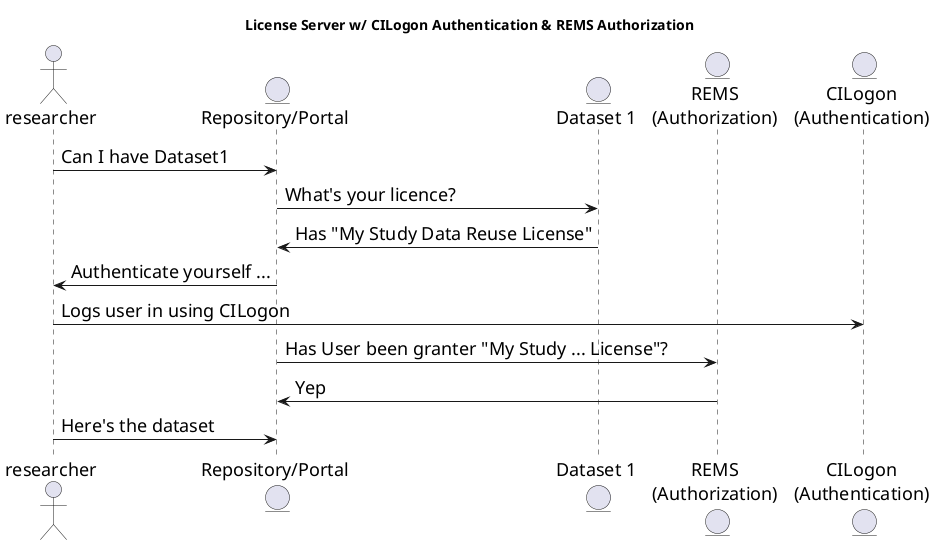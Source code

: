 
@startuml
skinparam defaultFontSize 18

title: License Server w/ CILogon Authentication & REMS Authorization
actor       researcher     as res
entity    "Repository/Portal"   as rep
entity "Dataset 1" as c

entity    "REMS\n(Authorization)"    as gls
entity    "CILogon\n(Authentication)"    as cl
res -> rep : Can I have Dataset1
rep -> c : What's your licence?
c -> rep : Has "My Study Data Reuse License" 
rep -> res : Authenticate yourself ...
res -> cl : Logs user in using CILogon  
rep ->  gls : Has User been granter "My Study ... License"?
gls -> rep : Yep
res -> rep : Here's the dataset

@enduml


